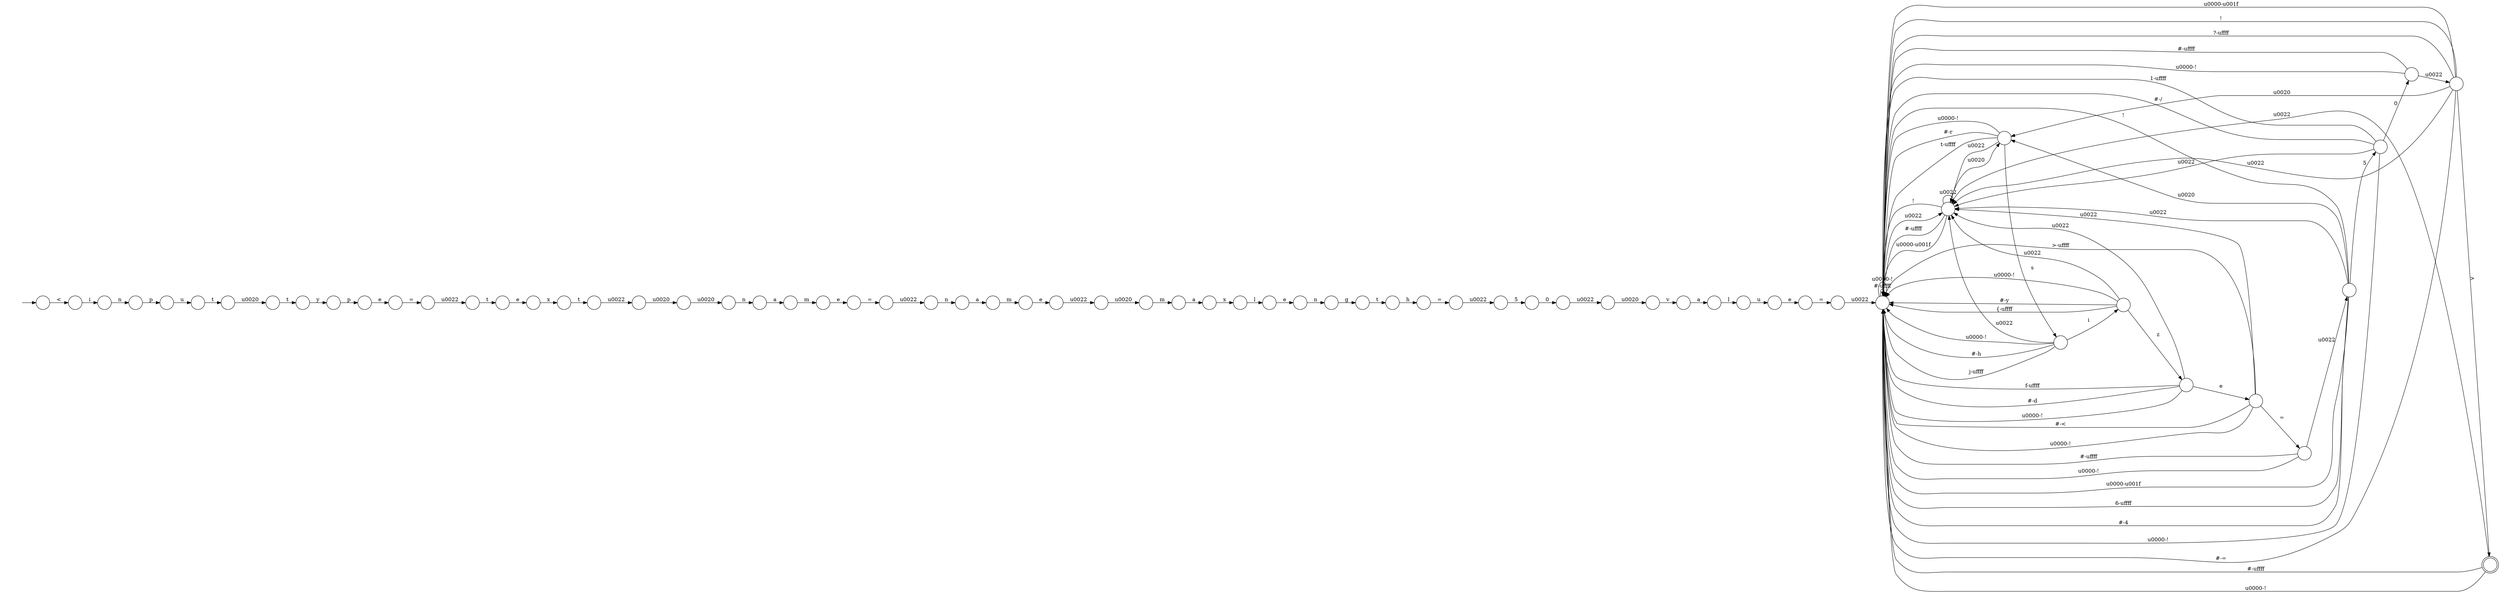 digraph Automaton {
  rankdir = LR;
  0 [shape=circle,label=""];
  0 -> 24 [label="t"]
  1 [shape=circle,label=""];
  initial [shape=plaintext,label=""];
  initial -> 1
  1 -> 40 [label="<"]
  2 [shape=circle,label=""];
  2 -> 33 [label="u"]
  3 [shape=circle,label=""];
  3 -> 23 [label="0"]
  4 [shape=circle,label=""];
  4 -> 19 [label="a"]
  5 [shape=circle,label=""];
  5 -> 32 [label="\u0022"]
  6 [shape=circle,label=""];
  6 -> 64 [label="m"]
  7 [shape=circle,label=""];
  7 -> 7 [label="\u0022"]
  7 -> 46 [label="#-\uffff"]
  7 -> 46 [label="\u0000-\u001f"]
  7 -> 25 [label="\u0020"]
  7 -> 46 [label="!"]
  8 [shape=circle,label=""];
  8 -> 45 [label="e"]
  9 [shape=circle,label=""];
  9 -> 51 [label="\u0020"]
  10 [shape=circle,label=""];
  10 -> 7 [label="\u0022"]
  10 -> 46 [label="\u0000-!"]
  10 -> 55 [label="i"]
  10 -> 46 [label="#-h"]
  10 -> 46 [label="j-\uffff"]
  11 [shape=circle,label=""];
  11 -> 14 [label="e"]
  12 [shape=circle,label=""];
  12 -> 29 [label="\u0022"]
  12 -> 46 [label="#-\uffff"]
  12 -> 46 [label="\u0000-!"]
  13 [shape=doublecircle,label=""];
  13 -> 7 [label="\u0022"]
  13 -> 46 [label="#-\uffff"]
  13 -> 46 [label="\u0000-!"]
  14 [shape=circle,label=""];
  14 -> 48 [label="\u0022"]
  15 [shape=circle,label=""];
  15 -> 26 [label="a"]
  16 [shape=circle,label=""];
  16 -> 7 [label="\u0022"]
  16 -> 46 [label="\u0000-\u001f"]
  16 -> 53 [label="5"]
  16 -> 25 [label="\u0020"]
  16 -> 46 [label="6-\uffff"]
  16 -> 46 [label="#-4"]
  16 -> 46 [label="!"]
  17 [shape=circle,label=""];
  17 -> 28 [label="="]
  18 [shape=circle,label=""];
  18 -> 44 [label="n"]
  19 [shape=circle,label=""];
  19 -> 11 [label="m"]
  20 [shape=circle,label=""];
  20 -> 31 [label="\u0022"]
  21 [shape=circle,label=""];
  21 -> 35 [label="u"]
  22 [shape=circle,label=""];
  22 -> 46 [label="\u0022"]
  23 [shape=circle,label=""];
  23 -> 27 [label="\u0022"]
  24 [shape=circle,label=""];
  24 -> 17 [label="h"]
  25 [shape=circle,label=""];
  25 -> 7 [label="\u0022"]
  25 -> 46 [label="\u0000-!"]
  25 -> 46 [label="#-r"]
  25 -> 10 [label="s"]
  25 -> 46 [label="t-\uffff"]
  26 [shape=circle,label=""];
  26 -> 8 [label="m"]
  27 [shape=circle,label=""];
  27 -> 43 [label="\u0020"]
  28 [shape=circle,label=""];
  28 -> 62 [label="\u0022"]
  29 [shape=circle,label=""];
  29 -> 7 [label="\u0022"]
  29 -> 46 [label="#-="]
  29 -> 13 [label=">"]
  29 -> 46 [label="\u0000-\u001f"]
  29 -> 25 [label="\u0020"]
  29 -> 46 [label="!"]
  29 -> 46 [label="?-\uffff"]
  30 [shape=circle,label=""];
  30 -> 36 [label="\u0020"]
  31 [shape=circle,label=""];
  31 -> 61 [label="t"]
  32 [shape=circle,label=""];
  32 -> 9 [label="\u0020"]
  33 [shape=circle,label=""];
  33 -> 56 [label="e"]
  34 [shape=circle,label=""];
  34 -> 59 [label="a"]
  35 [shape=circle,label=""];
  35 -> 30 [label="t"]
  36 [shape=circle,label=""];
  36 -> 49 [label="t"]
  37 [shape=circle,label=""];
  37 -> 63 [label="e"]
  38 [shape=circle,label=""];
  38 -> 7 [label="\u0022"]
  38 -> 54 [label="e"]
  38 -> 46 [label="\u0000-!"]
  38 -> 46 [label="f-\uffff"]
  38 -> 46 [label="#-d"]
  39 [shape=circle,label=""];
  39 -> 16 [label="\u0022"]
  39 -> 46 [label="#-\uffff"]
  39 -> 46 [label="\u0000-!"]
  40 [shape=circle,label=""];
  40 -> 18 [label="i"]
  41 [shape=circle,label=""];
  41 -> 52 [label="p"]
  42 [shape=circle,label=""];
  42 -> 5 [label="t"]
  43 [shape=circle,label=""];
  43 -> 34 [label="v"]
  44 [shape=circle,label=""];
  44 -> 21 [label="p"]
  45 [shape=circle,label=""];
  45 -> 57 [label="="]
  46 [shape=circle,label=""];
  46 -> 7 [label="\u0022"]
  46 -> 46 [label="#-\uffff"]
  46 -> 46 [label="\u0000-!"]
  47 [shape=circle,label=""];
  47 -> 4 [label="n"]
  48 [shape=circle,label=""];
  48 -> 6 [label="\u0020"]
  49 [shape=circle,label=""];
  49 -> 41 [label="y"]
  50 [shape=circle,label=""];
  50 -> 20 [label="="]
  51 [shape=circle,label=""];
  51 -> 15 [label="n"]
  52 [shape=circle,label=""];
  52 -> 50 [label="e"]
  53 [shape=circle,label=""];
  53 -> 7 [label="\u0022"]
  53 -> 46 [label="\u0000-!"]
  53 -> 46 [label="1-\uffff"]
  53 -> 12 [label="0"]
  53 -> 46 [label="#-/"]
  54 [shape=circle,label=""];
  54 -> 39 [label="="]
  54 -> 7 [label="\u0022"]
  54 -> 46 [label="#-<"]
  54 -> 46 [label="\u0000-!"]
  54 -> 46 [label=">-\uffff"]
  55 [shape=circle,label=""];
  55 -> 38 [label="z"]
  55 -> 7 [label="\u0022"]
  55 -> 46 [label="\u0000-!"]
  55 -> 46 [label="#-y"]
  55 -> 46 [label="{-\uffff"]
  56 [shape=circle,label=""];
  56 -> 22 [label="="]
  57 [shape=circle,label=""];
  57 -> 47 [label="\u0022"]
  58 [shape=circle,label=""];
  58 -> 0 [label="g"]
  59 [shape=circle,label=""];
  59 -> 2 [label="l"]
  60 [shape=circle,label=""];
  60 -> 42 [label="x"]
  61 [shape=circle,label=""];
  61 -> 60 [label="e"]
  62 [shape=circle,label=""];
  62 -> 3 [label="5"]
  63 [shape=circle,label=""];
  63 -> 58 [label="n"]
  64 [shape=circle,label=""];
  64 -> 66 [label="a"]
  65 [shape=circle,label=""];
  65 -> 37 [label="l"]
  66 [shape=circle,label=""];
  66 -> 65 [label="x"]
}

